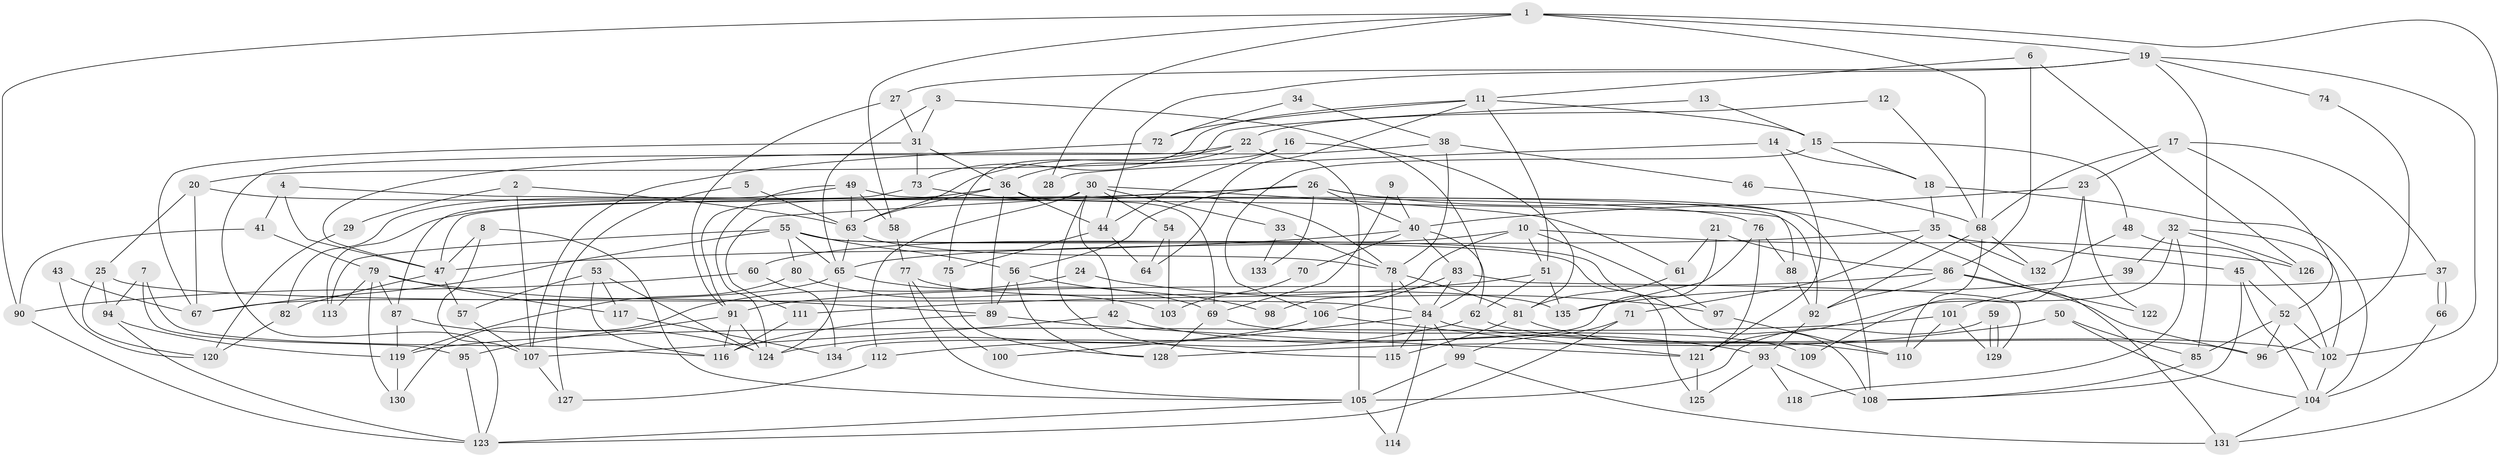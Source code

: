 // Generated by graph-tools (version 1.1) at 2025/36/03/09/25 02:36:00]
// undirected, 135 vertices, 270 edges
graph export_dot {
graph [start="1"]
  node [color=gray90,style=filled];
  1;
  2;
  3;
  4;
  5;
  6;
  7;
  8;
  9;
  10;
  11;
  12;
  13;
  14;
  15;
  16;
  17;
  18;
  19;
  20;
  21;
  22;
  23;
  24;
  25;
  26;
  27;
  28;
  29;
  30;
  31;
  32;
  33;
  34;
  35;
  36;
  37;
  38;
  39;
  40;
  41;
  42;
  43;
  44;
  45;
  46;
  47;
  48;
  49;
  50;
  51;
  52;
  53;
  54;
  55;
  56;
  57;
  58;
  59;
  60;
  61;
  62;
  63;
  64;
  65;
  66;
  67;
  68;
  69;
  70;
  71;
  72;
  73;
  74;
  75;
  76;
  77;
  78;
  79;
  80;
  81;
  82;
  83;
  84;
  85;
  86;
  87;
  88;
  89;
  90;
  91;
  92;
  93;
  94;
  95;
  96;
  97;
  98;
  99;
  100;
  101;
  102;
  103;
  104;
  105;
  106;
  107;
  108;
  109;
  110;
  111;
  112;
  113;
  114;
  115;
  116;
  117;
  118;
  119;
  120;
  121;
  122;
  123;
  124;
  125;
  126;
  127;
  128;
  129;
  130;
  131;
  132;
  133;
  134;
  135;
  1 -- 68;
  1 -- 131;
  1 -- 19;
  1 -- 28;
  1 -- 58;
  1 -- 90;
  2 -- 63;
  2 -- 107;
  2 -- 29;
  3 -- 84;
  3 -- 31;
  3 -- 65;
  4 -- 41;
  4 -- 92;
  4 -- 47;
  5 -- 63;
  5 -- 127;
  6 -- 11;
  6 -- 86;
  6 -- 126;
  7 -- 116;
  7 -- 95;
  7 -- 94;
  8 -- 47;
  8 -- 105;
  8 -- 107;
  9 -- 69;
  9 -- 40;
  10 -- 51;
  10 -- 126;
  10 -- 60;
  10 -- 97;
  10 -- 98;
  11 -- 15;
  11 -- 73;
  11 -- 51;
  11 -- 64;
  11 -- 72;
  12 -- 68;
  12 -- 22;
  13 -- 15;
  13 -- 75;
  14 -- 18;
  14 -- 121;
  14 -- 28;
  15 -- 106;
  15 -- 48;
  15 -- 18;
  16 -- 81;
  16 -- 44;
  16 -- 20;
  17 -- 37;
  17 -- 52;
  17 -- 23;
  17 -- 68;
  18 -- 104;
  18 -- 35;
  19 -- 102;
  19 -- 27;
  19 -- 44;
  19 -- 74;
  19 -- 85;
  20 -- 67;
  20 -- 25;
  20 -- 76;
  21 -- 86;
  21 -- 61;
  21 -- 134;
  22 -- 123;
  22 -- 63;
  22 -- 36;
  22 -- 105;
  23 -- 40;
  23 -- 109;
  23 -- 122;
  24 -- 97;
  24 -- 130;
  25 -- 84;
  25 -- 94;
  25 -- 120;
  26 -- 40;
  26 -- 108;
  26 -- 47;
  26 -- 56;
  26 -- 111;
  26 -- 131;
  26 -- 133;
  27 -- 91;
  27 -- 31;
  29 -- 120;
  30 -- 91;
  30 -- 115;
  30 -- 33;
  30 -- 42;
  30 -- 54;
  30 -- 61;
  30 -- 112;
  31 -- 36;
  31 -- 67;
  31 -- 73;
  32 -- 102;
  32 -- 121;
  32 -- 39;
  32 -- 118;
  32 -- 126;
  33 -- 78;
  33 -- 133;
  34 -- 38;
  34 -- 72;
  35 -- 71;
  35 -- 45;
  35 -- 65;
  35 -- 132;
  36 -- 89;
  36 -- 44;
  36 -- 63;
  36 -- 69;
  36 -- 113;
  37 -- 66;
  37 -- 66;
  37 -- 101;
  38 -- 78;
  38 -- 47;
  38 -- 46;
  39 -- 135;
  40 -- 47;
  40 -- 83;
  40 -- 62;
  40 -- 70;
  41 -- 79;
  41 -- 90;
  42 -- 107;
  42 -- 93;
  43 -- 67;
  43 -- 120;
  44 -- 64;
  44 -- 75;
  45 -- 108;
  45 -- 52;
  45 -- 104;
  46 -- 68;
  47 -- 57;
  47 -- 82;
  48 -- 132;
  48 -- 102;
  49 -- 124;
  49 -- 63;
  49 -- 58;
  49 -- 82;
  49 -- 88;
  50 -- 104;
  50 -- 128;
  50 -- 85;
  51 -- 135;
  51 -- 62;
  51 -- 111;
  52 -- 85;
  52 -- 96;
  52 -- 102;
  53 -- 116;
  53 -- 124;
  53 -- 57;
  53 -- 117;
  54 -- 64;
  54 -- 103;
  55 -- 65;
  55 -- 67;
  55 -- 56;
  55 -- 80;
  55 -- 108;
  55 -- 113;
  55 -- 125;
  56 -- 89;
  56 -- 98;
  56 -- 128;
  57 -- 107;
  58 -- 77;
  59 -- 105;
  59 -- 129;
  59 -- 129;
  60 -- 134;
  60 -- 90;
  61 -- 81;
  62 -- 96;
  62 -- 112;
  63 -- 65;
  63 -- 78;
  65 -- 67;
  65 -- 69;
  65 -- 124;
  66 -- 104;
  68 -- 92;
  68 -- 110;
  68 -- 132;
  69 -- 109;
  69 -- 128;
  70 -- 103;
  71 -- 99;
  71 -- 123;
  72 -- 107;
  73 -- 78;
  73 -- 87;
  74 -- 96;
  75 -- 128;
  76 -- 121;
  76 -- 88;
  76 -- 135;
  77 -- 105;
  77 -- 100;
  77 -- 135;
  78 -- 81;
  78 -- 84;
  78 -- 115;
  79 -- 87;
  79 -- 113;
  79 -- 89;
  79 -- 117;
  79 -- 130;
  80 -- 119;
  80 -- 103;
  81 -- 110;
  81 -- 115;
  82 -- 120;
  83 -- 84;
  83 -- 106;
  83 -- 129;
  84 -- 99;
  84 -- 100;
  84 -- 102;
  84 -- 114;
  84 -- 115;
  85 -- 108;
  86 -- 92;
  86 -- 96;
  86 -- 91;
  86 -- 122;
  87 -- 124;
  87 -- 119;
  88 -- 92;
  89 -- 116;
  89 -- 121;
  90 -- 123;
  91 -- 116;
  91 -- 95;
  91 -- 124;
  92 -- 93;
  93 -- 108;
  93 -- 118;
  93 -- 125;
  94 -- 119;
  94 -- 123;
  95 -- 123;
  97 -- 110;
  99 -- 131;
  99 -- 105;
  101 -- 119;
  101 -- 129;
  101 -- 110;
  102 -- 104;
  104 -- 131;
  105 -- 123;
  105 -- 114;
  106 -- 121;
  106 -- 124;
  107 -- 127;
  111 -- 116;
  112 -- 127;
  117 -- 134;
  119 -- 130;
  121 -- 125;
}
